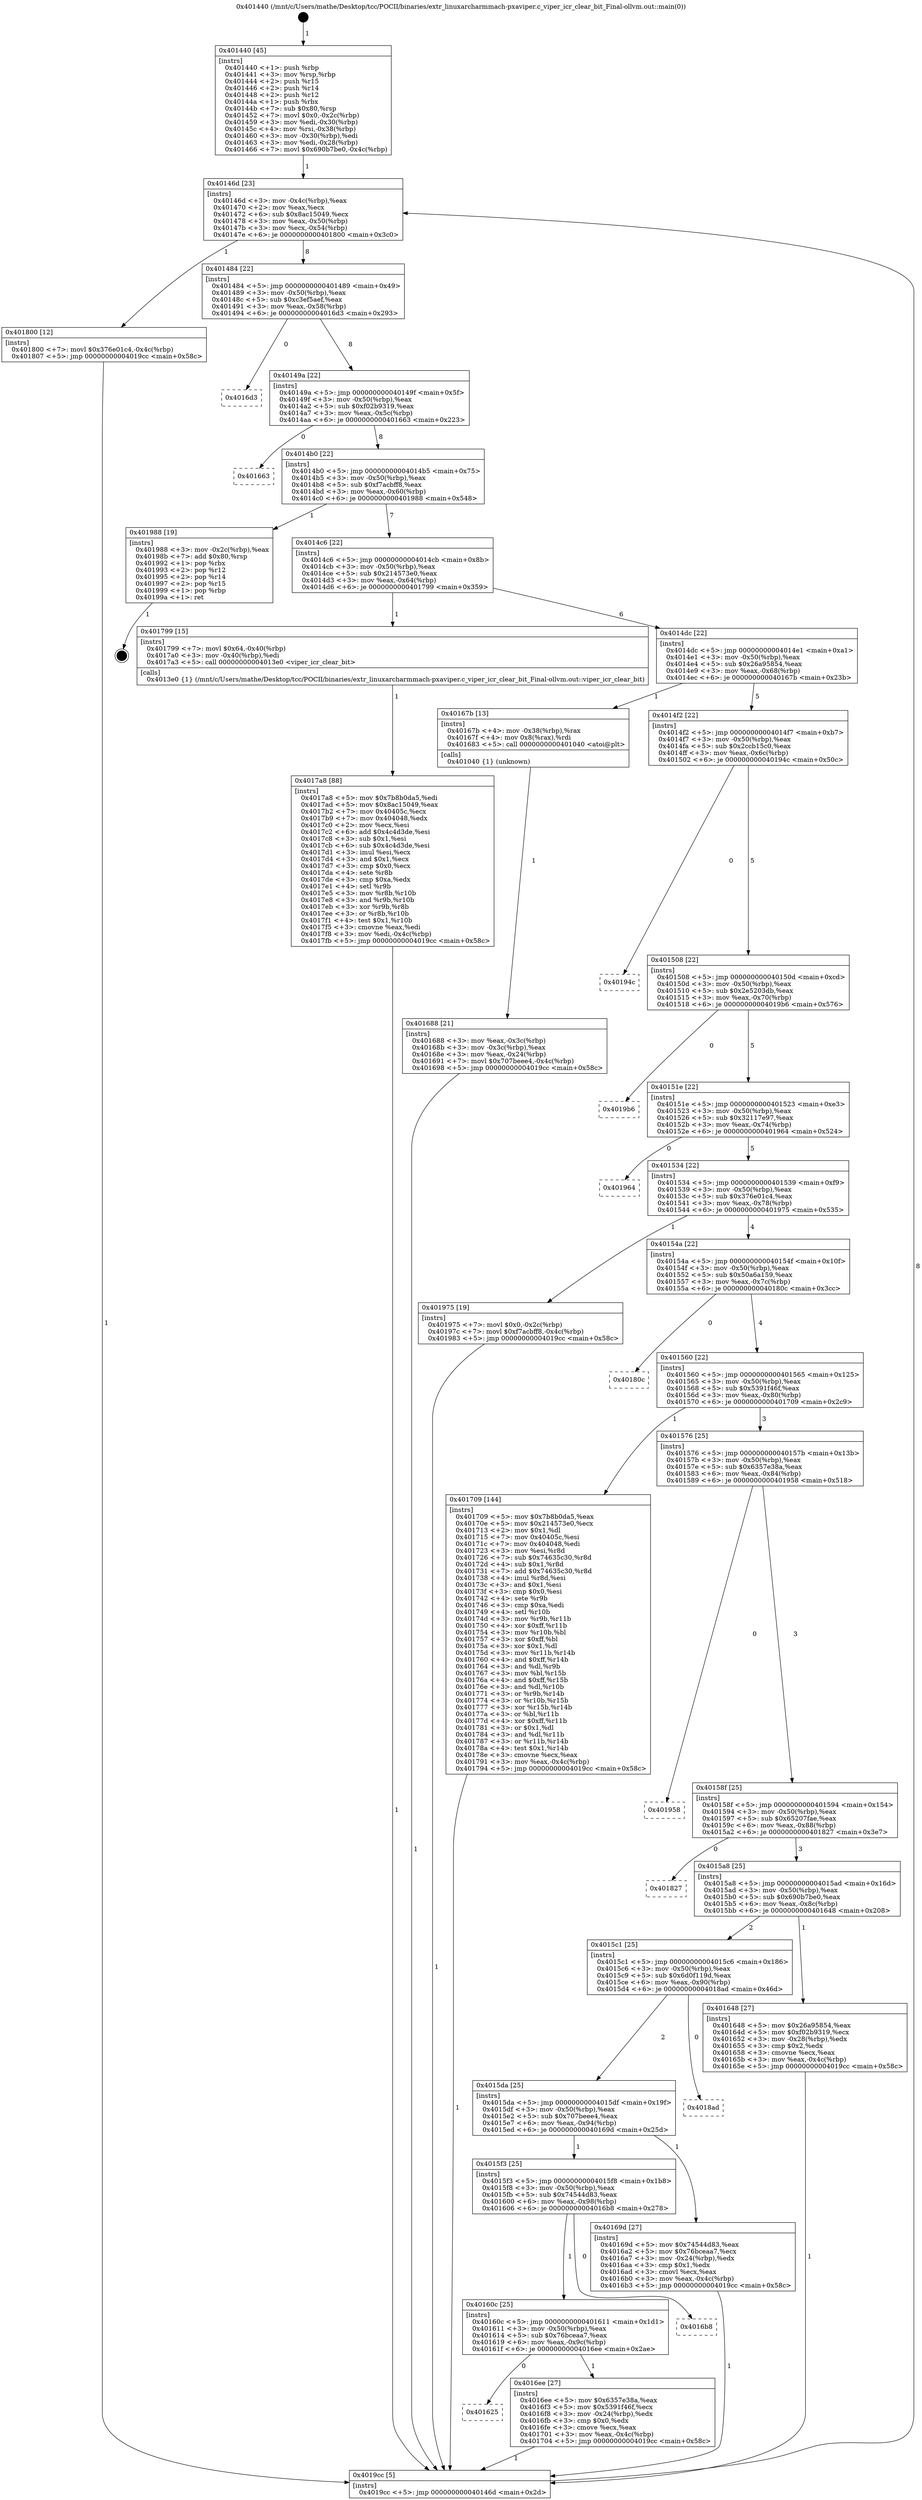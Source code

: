 digraph "0x401440" {
  label = "0x401440 (/mnt/c/Users/mathe/Desktop/tcc/POCII/binaries/extr_linuxarcharmmach-pxaviper.c_viper_icr_clear_bit_Final-ollvm.out::main(0))"
  labelloc = "t"
  node[shape=record]

  Entry [label="",width=0.3,height=0.3,shape=circle,fillcolor=black,style=filled]
  "0x40146d" [label="{
     0x40146d [23]\l
     | [instrs]\l
     &nbsp;&nbsp;0x40146d \<+3\>: mov -0x4c(%rbp),%eax\l
     &nbsp;&nbsp;0x401470 \<+2\>: mov %eax,%ecx\l
     &nbsp;&nbsp;0x401472 \<+6\>: sub $0x8ac15049,%ecx\l
     &nbsp;&nbsp;0x401478 \<+3\>: mov %eax,-0x50(%rbp)\l
     &nbsp;&nbsp;0x40147b \<+3\>: mov %ecx,-0x54(%rbp)\l
     &nbsp;&nbsp;0x40147e \<+6\>: je 0000000000401800 \<main+0x3c0\>\l
  }"]
  "0x401800" [label="{
     0x401800 [12]\l
     | [instrs]\l
     &nbsp;&nbsp;0x401800 \<+7\>: movl $0x376e01c4,-0x4c(%rbp)\l
     &nbsp;&nbsp;0x401807 \<+5\>: jmp 00000000004019cc \<main+0x58c\>\l
  }"]
  "0x401484" [label="{
     0x401484 [22]\l
     | [instrs]\l
     &nbsp;&nbsp;0x401484 \<+5\>: jmp 0000000000401489 \<main+0x49\>\l
     &nbsp;&nbsp;0x401489 \<+3\>: mov -0x50(%rbp),%eax\l
     &nbsp;&nbsp;0x40148c \<+5\>: sub $0xc3ef5aef,%eax\l
     &nbsp;&nbsp;0x401491 \<+3\>: mov %eax,-0x58(%rbp)\l
     &nbsp;&nbsp;0x401494 \<+6\>: je 00000000004016d3 \<main+0x293\>\l
  }"]
  Exit [label="",width=0.3,height=0.3,shape=circle,fillcolor=black,style=filled,peripheries=2]
  "0x4016d3" [label="{
     0x4016d3\l
  }", style=dashed]
  "0x40149a" [label="{
     0x40149a [22]\l
     | [instrs]\l
     &nbsp;&nbsp;0x40149a \<+5\>: jmp 000000000040149f \<main+0x5f\>\l
     &nbsp;&nbsp;0x40149f \<+3\>: mov -0x50(%rbp),%eax\l
     &nbsp;&nbsp;0x4014a2 \<+5\>: sub $0xf02b9319,%eax\l
     &nbsp;&nbsp;0x4014a7 \<+3\>: mov %eax,-0x5c(%rbp)\l
     &nbsp;&nbsp;0x4014aa \<+6\>: je 0000000000401663 \<main+0x223\>\l
  }"]
  "0x4017a8" [label="{
     0x4017a8 [88]\l
     | [instrs]\l
     &nbsp;&nbsp;0x4017a8 \<+5\>: mov $0x7b8b0da5,%edi\l
     &nbsp;&nbsp;0x4017ad \<+5\>: mov $0x8ac15049,%eax\l
     &nbsp;&nbsp;0x4017b2 \<+7\>: mov 0x40405c,%ecx\l
     &nbsp;&nbsp;0x4017b9 \<+7\>: mov 0x404048,%edx\l
     &nbsp;&nbsp;0x4017c0 \<+2\>: mov %ecx,%esi\l
     &nbsp;&nbsp;0x4017c2 \<+6\>: add $0x4c4d3de,%esi\l
     &nbsp;&nbsp;0x4017c8 \<+3\>: sub $0x1,%esi\l
     &nbsp;&nbsp;0x4017cb \<+6\>: sub $0x4c4d3de,%esi\l
     &nbsp;&nbsp;0x4017d1 \<+3\>: imul %esi,%ecx\l
     &nbsp;&nbsp;0x4017d4 \<+3\>: and $0x1,%ecx\l
     &nbsp;&nbsp;0x4017d7 \<+3\>: cmp $0x0,%ecx\l
     &nbsp;&nbsp;0x4017da \<+4\>: sete %r8b\l
     &nbsp;&nbsp;0x4017de \<+3\>: cmp $0xa,%edx\l
     &nbsp;&nbsp;0x4017e1 \<+4\>: setl %r9b\l
     &nbsp;&nbsp;0x4017e5 \<+3\>: mov %r8b,%r10b\l
     &nbsp;&nbsp;0x4017e8 \<+3\>: and %r9b,%r10b\l
     &nbsp;&nbsp;0x4017eb \<+3\>: xor %r9b,%r8b\l
     &nbsp;&nbsp;0x4017ee \<+3\>: or %r8b,%r10b\l
     &nbsp;&nbsp;0x4017f1 \<+4\>: test $0x1,%r10b\l
     &nbsp;&nbsp;0x4017f5 \<+3\>: cmovne %eax,%edi\l
     &nbsp;&nbsp;0x4017f8 \<+3\>: mov %edi,-0x4c(%rbp)\l
     &nbsp;&nbsp;0x4017fb \<+5\>: jmp 00000000004019cc \<main+0x58c\>\l
  }"]
  "0x401663" [label="{
     0x401663\l
  }", style=dashed]
  "0x4014b0" [label="{
     0x4014b0 [22]\l
     | [instrs]\l
     &nbsp;&nbsp;0x4014b0 \<+5\>: jmp 00000000004014b5 \<main+0x75\>\l
     &nbsp;&nbsp;0x4014b5 \<+3\>: mov -0x50(%rbp),%eax\l
     &nbsp;&nbsp;0x4014b8 \<+5\>: sub $0xf7acbff8,%eax\l
     &nbsp;&nbsp;0x4014bd \<+3\>: mov %eax,-0x60(%rbp)\l
     &nbsp;&nbsp;0x4014c0 \<+6\>: je 0000000000401988 \<main+0x548\>\l
  }"]
  "0x401625" [label="{
     0x401625\l
  }", style=dashed]
  "0x401988" [label="{
     0x401988 [19]\l
     | [instrs]\l
     &nbsp;&nbsp;0x401988 \<+3\>: mov -0x2c(%rbp),%eax\l
     &nbsp;&nbsp;0x40198b \<+7\>: add $0x80,%rsp\l
     &nbsp;&nbsp;0x401992 \<+1\>: pop %rbx\l
     &nbsp;&nbsp;0x401993 \<+2\>: pop %r12\l
     &nbsp;&nbsp;0x401995 \<+2\>: pop %r14\l
     &nbsp;&nbsp;0x401997 \<+2\>: pop %r15\l
     &nbsp;&nbsp;0x401999 \<+1\>: pop %rbp\l
     &nbsp;&nbsp;0x40199a \<+1\>: ret\l
  }"]
  "0x4014c6" [label="{
     0x4014c6 [22]\l
     | [instrs]\l
     &nbsp;&nbsp;0x4014c6 \<+5\>: jmp 00000000004014cb \<main+0x8b\>\l
     &nbsp;&nbsp;0x4014cb \<+3\>: mov -0x50(%rbp),%eax\l
     &nbsp;&nbsp;0x4014ce \<+5\>: sub $0x214573e0,%eax\l
     &nbsp;&nbsp;0x4014d3 \<+3\>: mov %eax,-0x64(%rbp)\l
     &nbsp;&nbsp;0x4014d6 \<+6\>: je 0000000000401799 \<main+0x359\>\l
  }"]
  "0x4016ee" [label="{
     0x4016ee [27]\l
     | [instrs]\l
     &nbsp;&nbsp;0x4016ee \<+5\>: mov $0x6357e38a,%eax\l
     &nbsp;&nbsp;0x4016f3 \<+5\>: mov $0x5391f46f,%ecx\l
     &nbsp;&nbsp;0x4016f8 \<+3\>: mov -0x24(%rbp),%edx\l
     &nbsp;&nbsp;0x4016fb \<+3\>: cmp $0x0,%edx\l
     &nbsp;&nbsp;0x4016fe \<+3\>: cmove %ecx,%eax\l
     &nbsp;&nbsp;0x401701 \<+3\>: mov %eax,-0x4c(%rbp)\l
     &nbsp;&nbsp;0x401704 \<+5\>: jmp 00000000004019cc \<main+0x58c\>\l
  }"]
  "0x401799" [label="{
     0x401799 [15]\l
     | [instrs]\l
     &nbsp;&nbsp;0x401799 \<+7\>: movl $0x64,-0x40(%rbp)\l
     &nbsp;&nbsp;0x4017a0 \<+3\>: mov -0x40(%rbp),%edi\l
     &nbsp;&nbsp;0x4017a3 \<+5\>: call 00000000004013e0 \<viper_icr_clear_bit\>\l
     | [calls]\l
     &nbsp;&nbsp;0x4013e0 \{1\} (/mnt/c/Users/mathe/Desktop/tcc/POCII/binaries/extr_linuxarcharmmach-pxaviper.c_viper_icr_clear_bit_Final-ollvm.out::viper_icr_clear_bit)\l
  }"]
  "0x4014dc" [label="{
     0x4014dc [22]\l
     | [instrs]\l
     &nbsp;&nbsp;0x4014dc \<+5\>: jmp 00000000004014e1 \<main+0xa1\>\l
     &nbsp;&nbsp;0x4014e1 \<+3\>: mov -0x50(%rbp),%eax\l
     &nbsp;&nbsp;0x4014e4 \<+5\>: sub $0x26a95854,%eax\l
     &nbsp;&nbsp;0x4014e9 \<+3\>: mov %eax,-0x68(%rbp)\l
     &nbsp;&nbsp;0x4014ec \<+6\>: je 000000000040167b \<main+0x23b\>\l
  }"]
  "0x40160c" [label="{
     0x40160c [25]\l
     | [instrs]\l
     &nbsp;&nbsp;0x40160c \<+5\>: jmp 0000000000401611 \<main+0x1d1\>\l
     &nbsp;&nbsp;0x401611 \<+3\>: mov -0x50(%rbp),%eax\l
     &nbsp;&nbsp;0x401614 \<+5\>: sub $0x76bceaa7,%eax\l
     &nbsp;&nbsp;0x401619 \<+6\>: mov %eax,-0x9c(%rbp)\l
     &nbsp;&nbsp;0x40161f \<+6\>: je 00000000004016ee \<main+0x2ae\>\l
  }"]
  "0x40167b" [label="{
     0x40167b [13]\l
     | [instrs]\l
     &nbsp;&nbsp;0x40167b \<+4\>: mov -0x38(%rbp),%rax\l
     &nbsp;&nbsp;0x40167f \<+4\>: mov 0x8(%rax),%rdi\l
     &nbsp;&nbsp;0x401683 \<+5\>: call 0000000000401040 \<atoi@plt\>\l
     | [calls]\l
     &nbsp;&nbsp;0x401040 \{1\} (unknown)\l
  }"]
  "0x4014f2" [label="{
     0x4014f2 [22]\l
     | [instrs]\l
     &nbsp;&nbsp;0x4014f2 \<+5\>: jmp 00000000004014f7 \<main+0xb7\>\l
     &nbsp;&nbsp;0x4014f7 \<+3\>: mov -0x50(%rbp),%eax\l
     &nbsp;&nbsp;0x4014fa \<+5\>: sub $0x2ccb15c0,%eax\l
     &nbsp;&nbsp;0x4014ff \<+3\>: mov %eax,-0x6c(%rbp)\l
     &nbsp;&nbsp;0x401502 \<+6\>: je 000000000040194c \<main+0x50c\>\l
  }"]
  "0x4016b8" [label="{
     0x4016b8\l
  }", style=dashed]
  "0x40194c" [label="{
     0x40194c\l
  }", style=dashed]
  "0x401508" [label="{
     0x401508 [22]\l
     | [instrs]\l
     &nbsp;&nbsp;0x401508 \<+5\>: jmp 000000000040150d \<main+0xcd\>\l
     &nbsp;&nbsp;0x40150d \<+3\>: mov -0x50(%rbp),%eax\l
     &nbsp;&nbsp;0x401510 \<+5\>: sub $0x2e5203db,%eax\l
     &nbsp;&nbsp;0x401515 \<+3\>: mov %eax,-0x70(%rbp)\l
     &nbsp;&nbsp;0x401518 \<+6\>: je 00000000004019b6 \<main+0x576\>\l
  }"]
  "0x4015f3" [label="{
     0x4015f3 [25]\l
     | [instrs]\l
     &nbsp;&nbsp;0x4015f3 \<+5\>: jmp 00000000004015f8 \<main+0x1b8\>\l
     &nbsp;&nbsp;0x4015f8 \<+3\>: mov -0x50(%rbp),%eax\l
     &nbsp;&nbsp;0x4015fb \<+5\>: sub $0x74544d83,%eax\l
     &nbsp;&nbsp;0x401600 \<+6\>: mov %eax,-0x98(%rbp)\l
     &nbsp;&nbsp;0x401606 \<+6\>: je 00000000004016b8 \<main+0x278\>\l
  }"]
  "0x4019b6" [label="{
     0x4019b6\l
  }", style=dashed]
  "0x40151e" [label="{
     0x40151e [22]\l
     | [instrs]\l
     &nbsp;&nbsp;0x40151e \<+5\>: jmp 0000000000401523 \<main+0xe3\>\l
     &nbsp;&nbsp;0x401523 \<+3\>: mov -0x50(%rbp),%eax\l
     &nbsp;&nbsp;0x401526 \<+5\>: sub $0x32117e97,%eax\l
     &nbsp;&nbsp;0x40152b \<+3\>: mov %eax,-0x74(%rbp)\l
     &nbsp;&nbsp;0x40152e \<+6\>: je 0000000000401964 \<main+0x524\>\l
  }"]
  "0x40169d" [label="{
     0x40169d [27]\l
     | [instrs]\l
     &nbsp;&nbsp;0x40169d \<+5\>: mov $0x74544d83,%eax\l
     &nbsp;&nbsp;0x4016a2 \<+5\>: mov $0x76bceaa7,%ecx\l
     &nbsp;&nbsp;0x4016a7 \<+3\>: mov -0x24(%rbp),%edx\l
     &nbsp;&nbsp;0x4016aa \<+3\>: cmp $0x1,%edx\l
     &nbsp;&nbsp;0x4016ad \<+3\>: cmovl %ecx,%eax\l
     &nbsp;&nbsp;0x4016b0 \<+3\>: mov %eax,-0x4c(%rbp)\l
     &nbsp;&nbsp;0x4016b3 \<+5\>: jmp 00000000004019cc \<main+0x58c\>\l
  }"]
  "0x401964" [label="{
     0x401964\l
  }", style=dashed]
  "0x401534" [label="{
     0x401534 [22]\l
     | [instrs]\l
     &nbsp;&nbsp;0x401534 \<+5\>: jmp 0000000000401539 \<main+0xf9\>\l
     &nbsp;&nbsp;0x401539 \<+3\>: mov -0x50(%rbp),%eax\l
     &nbsp;&nbsp;0x40153c \<+5\>: sub $0x376e01c4,%eax\l
     &nbsp;&nbsp;0x401541 \<+3\>: mov %eax,-0x78(%rbp)\l
     &nbsp;&nbsp;0x401544 \<+6\>: je 0000000000401975 \<main+0x535\>\l
  }"]
  "0x4015da" [label="{
     0x4015da [25]\l
     | [instrs]\l
     &nbsp;&nbsp;0x4015da \<+5\>: jmp 00000000004015df \<main+0x19f\>\l
     &nbsp;&nbsp;0x4015df \<+3\>: mov -0x50(%rbp),%eax\l
     &nbsp;&nbsp;0x4015e2 \<+5\>: sub $0x707beee4,%eax\l
     &nbsp;&nbsp;0x4015e7 \<+6\>: mov %eax,-0x94(%rbp)\l
     &nbsp;&nbsp;0x4015ed \<+6\>: je 000000000040169d \<main+0x25d\>\l
  }"]
  "0x401975" [label="{
     0x401975 [19]\l
     | [instrs]\l
     &nbsp;&nbsp;0x401975 \<+7\>: movl $0x0,-0x2c(%rbp)\l
     &nbsp;&nbsp;0x40197c \<+7\>: movl $0xf7acbff8,-0x4c(%rbp)\l
     &nbsp;&nbsp;0x401983 \<+5\>: jmp 00000000004019cc \<main+0x58c\>\l
  }"]
  "0x40154a" [label="{
     0x40154a [22]\l
     | [instrs]\l
     &nbsp;&nbsp;0x40154a \<+5\>: jmp 000000000040154f \<main+0x10f\>\l
     &nbsp;&nbsp;0x40154f \<+3\>: mov -0x50(%rbp),%eax\l
     &nbsp;&nbsp;0x401552 \<+5\>: sub $0x50a6a159,%eax\l
     &nbsp;&nbsp;0x401557 \<+3\>: mov %eax,-0x7c(%rbp)\l
     &nbsp;&nbsp;0x40155a \<+6\>: je 000000000040180c \<main+0x3cc\>\l
  }"]
  "0x4018ad" [label="{
     0x4018ad\l
  }", style=dashed]
  "0x40180c" [label="{
     0x40180c\l
  }", style=dashed]
  "0x401560" [label="{
     0x401560 [22]\l
     | [instrs]\l
     &nbsp;&nbsp;0x401560 \<+5\>: jmp 0000000000401565 \<main+0x125\>\l
     &nbsp;&nbsp;0x401565 \<+3\>: mov -0x50(%rbp),%eax\l
     &nbsp;&nbsp;0x401568 \<+5\>: sub $0x5391f46f,%eax\l
     &nbsp;&nbsp;0x40156d \<+3\>: mov %eax,-0x80(%rbp)\l
     &nbsp;&nbsp;0x401570 \<+6\>: je 0000000000401709 \<main+0x2c9\>\l
  }"]
  "0x401688" [label="{
     0x401688 [21]\l
     | [instrs]\l
     &nbsp;&nbsp;0x401688 \<+3\>: mov %eax,-0x3c(%rbp)\l
     &nbsp;&nbsp;0x40168b \<+3\>: mov -0x3c(%rbp),%eax\l
     &nbsp;&nbsp;0x40168e \<+3\>: mov %eax,-0x24(%rbp)\l
     &nbsp;&nbsp;0x401691 \<+7\>: movl $0x707beee4,-0x4c(%rbp)\l
     &nbsp;&nbsp;0x401698 \<+5\>: jmp 00000000004019cc \<main+0x58c\>\l
  }"]
  "0x401709" [label="{
     0x401709 [144]\l
     | [instrs]\l
     &nbsp;&nbsp;0x401709 \<+5\>: mov $0x7b8b0da5,%eax\l
     &nbsp;&nbsp;0x40170e \<+5\>: mov $0x214573e0,%ecx\l
     &nbsp;&nbsp;0x401713 \<+2\>: mov $0x1,%dl\l
     &nbsp;&nbsp;0x401715 \<+7\>: mov 0x40405c,%esi\l
     &nbsp;&nbsp;0x40171c \<+7\>: mov 0x404048,%edi\l
     &nbsp;&nbsp;0x401723 \<+3\>: mov %esi,%r8d\l
     &nbsp;&nbsp;0x401726 \<+7\>: sub $0x74635c30,%r8d\l
     &nbsp;&nbsp;0x40172d \<+4\>: sub $0x1,%r8d\l
     &nbsp;&nbsp;0x401731 \<+7\>: add $0x74635c30,%r8d\l
     &nbsp;&nbsp;0x401738 \<+4\>: imul %r8d,%esi\l
     &nbsp;&nbsp;0x40173c \<+3\>: and $0x1,%esi\l
     &nbsp;&nbsp;0x40173f \<+3\>: cmp $0x0,%esi\l
     &nbsp;&nbsp;0x401742 \<+4\>: sete %r9b\l
     &nbsp;&nbsp;0x401746 \<+3\>: cmp $0xa,%edi\l
     &nbsp;&nbsp;0x401749 \<+4\>: setl %r10b\l
     &nbsp;&nbsp;0x40174d \<+3\>: mov %r9b,%r11b\l
     &nbsp;&nbsp;0x401750 \<+4\>: xor $0xff,%r11b\l
     &nbsp;&nbsp;0x401754 \<+3\>: mov %r10b,%bl\l
     &nbsp;&nbsp;0x401757 \<+3\>: xor $0xff,%bl\l
     &nbsp;&nbsp;0x40175a \<+3\>: xor $0x1,%dl\l
     &nbsp;&nbsp;0x40175d \<+3\>: mov %r11b,%r14b\l
     &nbsp;&nbsp;0x401760 \<+4\>: and $0xff,%r14b\l
     &nbsp;&nbsp;0x401764 \<+3\>: and %dl,%r9b\l
     &nbsp;&nbsp;0x401767 \<+3\>: mov %bl,%r15b\l
     &nbsp;&nbsp;0x40176a \<+4\>: and $0xff,%r15b\l
     &nbsp;&nbsp;0x40176e \<+3\>: and %dl,%r10b\l
     &nbsp;&nbsp;0x401771 \<+3\>: or %r9b,%r14b\l
     &nbsp;&nbsp;0x401774 \<+3\>: or %r10b,%r15b\l
     &nbsp;&nbsp;0x401777 \<+3\>: xor %r15b,%r14b\l
     &nbsp;&nbsp;0x40177a \<+3\>: or %bl,%r11b\l
     &nbsp;&nbsp;0x40177d \<+4\>: xor $0xff,%r11b\l
     &nbsp;&nbsp;0x401781 \<+3\>: or $0x1,%dl\l
     &nbsp;&nbsp;0x401784 \<+3\>: and %dl,%r11b\l
     &nbsp;&nbsp;0x401787 \<+3\>: or %r11b,%r14b\l
     &nbsp;&nbsp;0x40178a \<+4\>: test $0x1,%r14b\l
     &nbsp;&nbsp;0x40178e \<+3\>: cmovne %ecx,%eax\l
     &nbsp;&nbsp;0x401791 \<+3\>: mov %eax,-0x4c(%rbp)\l
     &nbsp;&nbsp;0x401794 \<+5\>: jmp 00000000004019cc \<main+0x58c\>\l
  }"]
  "0x401576" [label="{
     0x401576 [25]\l
     | [instrs]\l
     &nbsp;&nbsp;0x401576 \<+5\>: jmp 000000000040157b \<main+0x13b\>\l
     &nbsp;&nbsp;0x40157b \<+3\>: mov -0x50(%rbp),%eax\l
     &nbsp;&nbsp;0x40157e \<+5\>: sub $0x6357e38a,%eax\l
     &nbsp;&nbsp;0x401583 \<+6\>: mov %eax,-0x84(%rbp)\l
     &nbsp;&nbsp;0x401589 \<+6\>: je 0000000000401958 \<main+0x518\>\l
  }"]
  "0x401440" [label="{
     0x401440 [45]\l
     | [instrs]\l
     &nbsp;&nbsp;0x401440 \<+1\>: push %rbp\l
     &nbsp;&nbsp;0x401441 \<+3\>: mov %rsp,%rbp\l
     &nbsp;&nbsp;0x401444 \<+2\>: push %r15\l
     &nbsp;&nbsp;0x401446 \<+2\>: push %r14\l
     &nbsp;&nbsp;0x401448 \<+2\>: push %r12\l
     &nbsp;&nbsp;0x40144a \<+1\>: push %rbx\l
     &nbsp;&nbsp;0x40144b \<+7\>: sub $0x80,%rsp\l
     &nbsp;&nbsp;0x401452 \<+7\>: movl $0x0,-0x2c(%rbp)\l
     &nbsp;&nbsp;0x401459 \<+3\>: mov %edi,-0x30(%rbp)\l
     &nbsp;&nbsp;0x40145c \<+4\>: mov %rsi,-0x38(%rbp)\l
     &nbsp;&nbsp;0x401460 \<+3\>: mov -0x30(%rbp),%edi\l
     &nbsp;&nbsp;0x401463 \<+3\>: mov %edi,-0x28(%rbp)\l
     &nbsp;&nbsp;0x401466 \<+7\>: movl $0x690b7be0,-0x4c(%rbp)\l
  }"]
  "0x401958" [label="{
     0x401958\l
  }", style=dashed]
  "0x40158f" [label="{
     0x40158f [25]\l
     | [instrs]\l
     &nbsp;&nbsp;0x40158f \<+5\>: jmp 0000000000401594 \<main+0x154\>\l
     &nbsp;&nbsp;0x401594 \<+3\>: mov -0x50(%rbp),%eax\l
     &nbsp;&nbsp;0x401597 \<+5\>: sub $0x65207fae,%eax\l
     &nbsp;&nbsp;0x40159c \<+6\>: mov %eax,-0x88(%rbp)\l
     &nbsp;&nbsp;0x4015a2 \<+6\>: je 0000000000401827 \<main+0x3e7\>\l
  }"]
  "0x4019cc" [label="{
     0x4019cc [5]\l
     | [instrs]\l
     &nbsp;&nbsp;0x4019cc \<+5\>: jmp 000000000040146d \<main+0x2d\>\l
  }"]
  "0x401827" [label="{
     0x401827\l
  }", style=dashed]
  "0x4015a8" [label="{
     0x4015a8 [25]\l
     | [instrs]\l
     &nbsp;&nbsp;0x4015a8 \<+5\>: jmp 00000000004015ad \<main+0x16d\>\l
     &nbsp;&nbsp;0x4015ad \<+3\>: mov -0x50(%rbp),%eax\l
     &nbsp;&nbsp;0x4015b0 \<+5\>: sub $0x690b7be0,%eax\l
     &nbsp;&nbsp;0x4015b5 \<+6\>: mov %eax,-0x8c(%rbp)\l
     &nbsp;&nbsp;0x4015bb \<+6\>: je 0000000000401648 \<main+0x208\>\l
  }"]
  "0x4015c1" [label="{
     0x4015c1 [25]\l
     | [instrs]\l
     &nbsp;&nbsp;0x4015c1 \<+5\>: jmp 00000000004015c6 \<main+0x186\>\l
     &nbsp;&nbsp;0x4015c6 \<+3\>: mov -0x50(%rbp),%eax\l
     &nbsp;&nbsp;0x4015c9 \<+5\>: sub $0x6d0f119d,%eax\l
     &nbsp;&nbsp;0x4015ce \<+6\>: mov %eax,-0x90(%rbp)\l
     &nbsp;&nbsp;0x4015d4 \<+6\>: je 00000000004018ad \<main+0x46d\>\l
  }"]
  "0x401648" [label="{
     0x401648 [27]\l
     | [instrs]\l
     &nbsp;&nbsp;0x401648 \<+5\>: mov $0x26a95854,%eax\l
     &nbsp;&nbsp;0x40164d \<+5\>: mov $0xf02b9319,%ecx\l
     &nbsp;&nbsp;0x401652 \<+3\>: mov -0x28(%rbp),%edx\l
     &nbsp;&nbsp;0x401655 \<+3\>: cmp $0x2,%edx\l
     &nbsp;&nbsp;0x401658 \<+3\>: cmovne %ecx,%eax\l
     &nbsp;&nbsp;0x40165b \<+3\>: mov %eax,-0x4c(%rbp)\l
     &nbsp;&nbsp;0x40165e \<+5\>: jmp 00000000004019cc \<main+0x58c\>\l
  }"]
  Entry -> "0x401440" [label=" 1"]
  "0x40146d" -> "0x401800" [label=" 1"]
  "0x40146d" -> "0x401484" [label=" 8"]
  "0x401988" -> Exit [label=" 1"]
  "0x401484" -> "0x4016d3" [label=" 0"]
  "0x401484" -> "0x40149a" [label=" 8"]
  "0x401975" -> "0x4019cc" [label=" 1"]
  "0x40149a" -> "0x401663" [label=" 0"]
  "0x40149a" -> "0x4014b0" [label=" 8"]
  "0x401800" -> "0x4019cc" [label=" 1"]
  "0x4014b0" -> "0x401988" [label=" 1"]
  "0x4014b0" -> "0x4014c6" [label=" 7"]
  "0x4017a8" -> "0x4019cc" [label=" 1"]
  "0x4014c6" -> "0x401799" [label=" 1"]
  "0x4014c6" -> "0x4014dc" [label=" 6"]
  "0x401799" -> "0x4017a8" [label=" 1"]
  "0x4014dc" -> "0x40167b" [label=" 1"]
  "0x4014dc" -> "0x4014f2" [label=" 5"]
  "0x4016ee" -> "0x4019cc" [label=" 1"]
  "0x4014f2" -> "0x40194c" [label=" 0"]
  "0x4014f2" -> "0x401508" [label=" 5"]
  "0x40160c" -> "0x401625" [label=" 0"]
  "0x401508" -> "0x4019b6" [label=" 0"]
  "0x401508" -> "0x40151e" [label=" 5"]
  "0x401709" -> "0x4019cc" [label=" 1"]
  "0x40151e" -> "0x401964" [label=" 0"]
  "0x40151e" -> "0x401534" [label=" 5"]
  "0x4015f3" -> "0x40160c" [label=" 1"]
  "0x401534" -> "0x401975" [label=" 1"]
  "0x401534" -> "0x40154a" [label=" 4"]
  "0x40160c" -> "0x4016ee" [label=" 1"]
  "0x40154a" -> "0x40180c" [label=" 0"]
  "0x40154a" -> "0x401560" [label=" 4"]
  "0x40169d" -> "0x4019cc" [label=" 1"]
  "0x401560" -> "0x401709" [label=" 1"]
  "0x401560" -> "0x401576" [label=" 3"]
  "0x4015da" -> "0x40169d" [label=" 1"]
  "0x401576" -> "0x401958" [label=" 0"]
  "0x401576" -> "0x40158f" [label=" 3"]
  "0x4015f3" -> "0x4016b8" [label=" 0"]
  "0x40158f" -> "0x401827" [label=" 0"]
  "0x40158f" -> "0x4015a8" [label=" 3"]
  "0x4015c1" -> "0x4015da" [label=" 2"]
  "0x4015a8" -> "0x401648" [label=" 1"]
  "0x4015a8" -> "0x4015c1" [label=" 2"]
  "0x401648" -> "0x4019cc" [label=" 1"]
  "0x401440" -> "0x40146d" [label=" 1"]
  "0x4019cc" -> "0x40146d" [label=" 8"]
  "0x40167b" -> "0x401688" [label=" 1"]
  "0x401688" -> "0x4019cc" [label=" 1"]
  "0x4015da" -> "0x4015f3" [label=" 1"]
  "0x4015c1" -> "0x4018ad" [label=" 0"]
}

